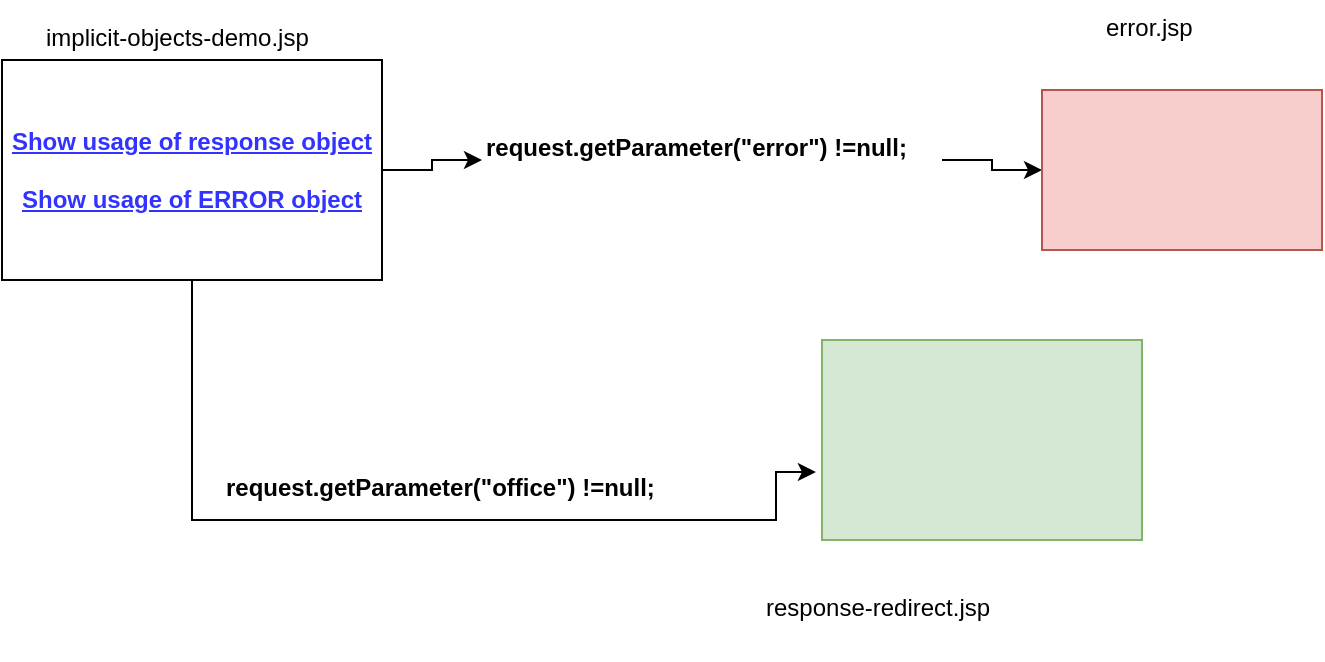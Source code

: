 <mxfile version="21.1.1" type="device" pages="8">
  <diagram id="S1IXYuOUgoIfzHwrSMmN" name="JSP_Implicit_Objects">
    <mxGraphModel dx="848" dy="414" grid="1" gridSize="10" guides="1" tooltips="1" connect="1" arrows="1" fold="1" page="1" pageScale="1" pageWidth="850" pageHeight="1100" math="0" shadow="0">
      <root>
        <mxCell id="0" />
        <mxCell id="1" parent="0" />
        <mxCell id="8bW8XK9etxhAh8Mgaurj-1" value="" style="edgeStyle=orthogonalEdgeStyle;rounded=0;orthogonalLoop=1;jettySize=auto;html=1;" parent="1" source="8bW8XK9etxhAh8Mgaurj-12" target="8bW8XK9etxhAh8Mgaurj-3" edge="1">
          <mxGeometry relative="1" as="geometry" />
        </mxCell>
        <mxCell id="8bW8XK9etxhAh8Mgaurj-2" value="&lt;div&gt;&lt;b&gt;&lt;font color=&quot;#3333ff&quot;&gt;&lt;u&gt;Show usage of response object&lt;/u&gt;&lt;/font&gt;&lt;br&gt;&lt;/b&gt;&lt;/div&gt;&lt;div&gt;&lt;b&gt;&lt;br&gt;&lt;/b&gt;&lt;/div&gt;&lt;div&gt;&lt;b&gt;&lt;font color=&quot;#3333ff&quot;&gt;&lt;u&gt;Show usage of ERROR object&lt;/u&gt;&lt;/font&gt;&lt;/b&gt;&lt;/div&gt;" style="rounded=0;whiteSpace=wrap;html=1;" parent="1" vertex="1">
          <mxGeometry x="70" y="120" width="190" height="110" as="geometry" />
        </mxCell>
        <mxCell id="8bW8XK9etxhAh8Mgaurj-3" value="" style="rounded=0;whiteSpace=wrap;html=1;fillColor=#f8cecc;strokeColor=#b85450;" parent="1" vertex="1">
          <mxGeometry x="590" y="135" width="140" height="80" as="geometry" />
        </mxCell>
        <UserObject label="error.jsp" link="login.jsp" id="8bW8XK9etxhAh8Mgaurj-4">
          <mxCell style="text;whiteSpace=wrap;html=1;" parent="1" vertex="1">
            <mxGeometry x="620" y="90" width="80" height="40" as="geometry" />
          </mxCell>
        </UserObject>
        <UserObject label="implicit-objects-demo.jsp" link="index.jsp" id="8bW8XK9etxhAh8Mgaurj-5">
          <mxCell style="text;whiteSpace=wrap;html=1;" parent="1" vertex="1">
            <mxGeometry x="90" y="95" width="180" height="40" as="geometry" />
          </mxCell>
        </UserObject>
        <UserObject label="response-redirect.jsp" link="response-redirect.jsp" id="8bW8XK9etxhAh8Mgaurj-7">
          <mxCell style="text;whiteSpace=wrap;html=1;" parent="1" vertex="1">
            <mxGeometry x="450" y="380" width="150" height="40" as="geometry" />
          </mxCell>
        </UserObject>
        <mxCell id="8bW8XK9etxhAh8Mgaurj-8" value="" style="rounded=0;whiteSpace=wrap;html=1;fillColor=#d5e8d4;strokeColor=#82b366;" parent="1" vertex="1">
          <mxGeometry x="480" y="260" width="160" height="100" as="geometry" />
        </mxCell>
        <mxCell id="8bW8XK9etxhAh8Mgaurj-10" value="" style="edgeStyle=orthogonalEdgeStyle;rounded=0;orthogonalLoop=1;jettySize=auto;html=1;entryX=-0.019;entryY=0.66;entryDx=0;entryDy=0;entryPerimeter=0;" parent="1" source="8bW8XK9etxhAh8Mgaurj-2" target="8bW8XK9etxhAh8Mgaurj-8" edge="1">
          <mxGeometry relative="1" as="geometry">
            <mxPoint x="171.2" y="368" as="targetPoint" />
            <mxPoint x="165" y="230" as="sourcePoint" />
            <Array as="points">
              <mxPoint x="165" y="350" />
              <mxPoint x="457" y="350" />
            </Array>
          </mxGeometry>
        </mxCell>
        <mxCell id="8bW8XK9etxhAh8Mgaurj-11" value="request.getParameter(&quot;office&quot;) !=null;" style="text;whiteSpace=wrap;html=1;fontStyle=1" parent="1" vertex="1">
          <mxGeometry x="180" y="320" width="230" height="40" as="geometry" />
        </mxCell>
        <mxCell id="8bW8XK9etxhAh8Mgaurj-13" value="" style="edgeStyle=orthogonalEdgeStyle;rounded=0;orthogonalLoop=1;jettySize=auto;html=1;" parent="1" source="8bW8XK9etxhAh8Mgaurj-2" target="8bW8XK9etxhAh8Mgaurj-12" edge="1">
          <mxGeometry relative="1" as="geometry">
            <mxPoint x="260" y="175" as="sourcePoint" />
            <mxPoint x="590" y="175" as="targetPoint" />
          </mxGeometry>
        </mxCell>
        <mxCell id="8bW8XK9etxhAh8Mgaurj-12" value="request.getParameter(&quot;error&quot;) !=null;" style="text;whiteSpace=wrap;html=1;fontStyle=1" parent="1" vertex="1">
          <mxGeometry x="310" y="150" width="230" height="40" as="geometry" />
        </mxCell>
      </root>
    </mxGraphModel>
  </diagram>
  <diagram name="3 JSP_Directives" id="0Cvwu1ot6GPK-hMiylME">
    <mxGraphModel dx="703" dy="343" grid="1" gridSize="10" guides="1" tooltips="1" connect="1" arrows="1" fold="1" page="1" pageScale="1" pageWidth="850" pageHeight="1100" math="0" shadow="0">
      <root>
        <mxCell id="kLA6ZZa198viaZ5h3mp8-0" />
        <mxCell id="kLA6ZZa198viaZ5h3mp8-1" parent="kLA6ZZa198viaZ5h3mp8-0" />
        <mxCell id="kLA6ZZa198viaZ5h3mp8-2" value="" style="edgeStyle=orthogonalEdgeStyle;rounded=0;orthogonalLoop=1;jettySize=auto;html=1;" parent="kLA6ZZa198viaZ5h3mp8-1" edge="1">
          <mxGeometry relative="1" as="geometry">
            <mxPoint x="540" y="170" as="sourcePoint" />
          </mxGeometry>
        </mxCell>
        <mxCell id="kLA6ZZa198viaZ5h3mp8-3" value="&lt;div&gt;&lt;b&gt;This is content from the main file .&lt;/b&gt;&lt;/div&gt;&lt;div&gt;&lt;b&gt;&lt;br&gt;&lt;/b&gt;&lt;/div&gt;&lt;div&gt;&lt;b&gt;&lt;br&gt;&lt;/b&gt;&lt;/div&gt;&lt;div&gt;&lt;b&gt;&lt;br&gt;&lt;/b&gt;&lt;/div&gt;&lt;div&gt;&lt;b&gt;&lt;br&gt;&lt;/b&gt;&lt;/div&gt;&lt;div&gt;&lt;b&gt;&lt;br&gt;&lt;/b&gt;&lt;/div&gt;&lt;div&gt;&lt;b&gt;&lt;br&gt;&lt;/b&gt;&lt;/div&gt;&lt;div&gt;&lt;b&gt;Currency = 500&lt;/b&gt;&lt;/div&gt;&lt;div&gt;&lt;b&gt;&lt;br&gt;&lt;/b&gt;&lt;/div&gt;&lt;div&gt;&lt;b&gt;&amp;nbsp;Current date and time is ABC&lt;br&gt;&lt;/b&gt;&lt;/div&gt;" style="rounded=0;whiteSpace=wrap;html=1;fillColor=#dae8fc;strokeColor=#6c8ebf;" parent="kLA6ZZa198viaZ5h3mp8-1" vertex="1">
          <mxGeometry x="70" y="120" width="420" height="280" as="geometry" />
        </mxCell>
        <UserObject label="index.jsp" link="index.jsp" id="kLA6ZZa198viaZ5h3mp8-6">
          <mxCell style="text;whiteSpace=wrap;html=1;fontStyle=1;fillColor=#f5f5f5;fontColor=#333333;strokeColor=#666666;" parent="kLA6ZZa198viaZ5h3mp8-1" vertex="1">
            <mxGeometry x="240" y="70" width="80" height="40" as="geometry" />
          </mxCell>
        </UserObject>
        <mxCell id="zTZ8oBM1fa2h-Xuzs_rB-0" value="This is content from included file ." style="rounded=0;whiteSpace=wrap;html=1;fillColor=#fff2cc;strokeColor=#d6b656;fontStyle=1" parent="kLA6ZZa198viaZ5h3mp8-1" vertex="1">
          <mxGeometry x="120" y="220" width="320" height="50" as="geometry" />
        </mxCell>
        <mxCell id="zTZ8oBM1fa2h-Xuzs_rB-1" value="" style="curved=1;endArrow=classic;html=1;rounded=0;exitX=1;exitY=0.5;exitDx=0;exitDy=0;" parent="kLA6ZZa198viaZ5h3mp8-1" source="zTZ8oBM1fa2h-Xuzs_rB-0" edge="1">
          <mxGeometry width="50" height="50" relative="1" as="geometry">
            <mxPoint x="400" y="370" as="sourcePoint" />
            <mxPoint x="640" y="230" as="targetPoint" />
            <Array as="points">
              <mxPoint x="620" y="160" />
              <mxPoint x="400" y="320" />
            </Array>
          </mxGeometry>
        </mxCell>
        <UserObject label="included.jsp" link="included.jsp" id="zTZ8oBM1fa2h-Xuzs_rB-2">
          <mxCell style="text;whiteSpace=wrap;html=1;fillColor=#f5f5f5;strokeColor=#666666;fontColor=#333333;fontStyle=1;" parent="kLA6ZZa198viaZ5h3mp8-1" vertex="1">
            <mxGeometry x="600" y="180" width="100" height="40" as="geometry" />
          </mxCell>
        </UserObject>
      </root>
    </mxGraphModel>
  </diagram>
  <diagram name="4 JSP_Action_Tags" id="fjVRzLEaly_mKxchR8GY">
    <mxGraphModel dx="1306" dy="666" grid="1" gridSize="10" guides="1" tooltips="1" connect="1" arrows="1" fold="1" page="1" pageScale="1" pageWidth="850" pageHeight="1100" math="0" shadow="0">
      <root>
        <mxCell id="wwOu1WOydD4P1VVaqTv5-0" />
        <mxCell id="wwOu1WOydD4P1VVaqTv5-1" parent="wwOu1WOydD4P1VVaqTv5-0" />
        <mxCell id="wwOu1WOydD4P1VVaqTv5-2" value="" style="edgeStyle=orthogonalEdgeStyle;rounded=0;orthogonalLoop=1;jettySize=auto;html=1;" edge="1" parent="wwOu1WOydD4P1VVaqTv5-1">
          <mxGeometry relative="1" as="geometry">
            <mxPoint x="540" y="170" as="sourcePoint" />
          </mxGeometry>
        </mxCell>
        <mxCell id="wwOu1WOydD4P1VVaqTv5-3" value="&lt;div&gt;&lt;h3&gt;&lt;font color=&quot;#3333ff&quot;&gt;&lt;b&gt;&lt;u&gt;Access bean properties from another page&lt;/u&gt;&lt;/b&gt;&lt;/font&gt;&lt;/h3&gt;&lt;/div&gt;&lt;div&gt;&lt;b&gt;&lt;br&gt;&lt;/b&gt;&lt;/div&gt;&lt;div&gt;&lt;b&gt;&lt;br&gt;&lt;/b&gt;&lt;/div&gt;&lt;div&gt;&lt;b&gt;&lt;br&gt;&lt;/b&gt;&lt;/div&gt;&lt;div&gt;&lt;b&gt;&lt;br&gt;&lt;/b&gt;&lt;/div&gt;&lt;div&gt;&lt;b&gt;&lt;br&gt;&lt;/b&gt;&lt;/div&gt;&lt;div&gt;&lt;b&gt;&lt;br&gt;&lt;/b&gt;&lt;/div&gt;&lt;div&gt;&lt;h3&gt;&lt;u&gt;&lt;b&gt;&lt;font color=&quot;#3333ff&quot;&gt;Use Forward action to go to Google&lt;/font&gt;&lt;/b&gt;&lt;/u&gt;&lt;/h3&gt;&lt;/div&gt;&lt;div&gt;&lt;b&gt;&lt;br&gt;&lt;/b&gt;&lt;/div&gt;&lt;div&gt;&lt;b&gt;&lt;br&gt;&lt;/b&gt;&lt;/div&gt;" style="rounded=0;whiteSpace=wrap;html=1;fillColor=#dae8fc;strokeColor=#6c8ebf;" vertex="1" parent="wwOu1WOydD4P1VVaqTv5-1">
          <mxGeometry x="70" y="120" width="300" height="280" as="geometry" />
        </mxCell>
        <UserObject label="index.jsp" link="index.jsp" id="wwOu1WOydD4P1VVaqTv5-4">
          <mxCell style="text;whiteSpace=wrap;html=1;fontStyle=1;fillColor=#f5f5f5;fontColor=#333333;strokeColor=#666666;" vertex="1" parent="wwOu1WOydD4P1VVaqTv5-1">
            <mxGeometry x="180" y="80" width="80" height="40" as="geometry" />
          </mxCell>
        </UserObject>
        <mxCell id="wwOu1WOydD4P1VVaqTv5-5" value="This page came from forward.jsp by using jsp:forward action tag" style="rounded=0;whiteSpace=wrap;html=1;fillColor=#fff2cc;strokeColor=#d6b656;fontStyle=1" vertex="1" parent="wwOu1WOydD4P1VVaqTv5-1">
          <mxGeometry x="640" y="420" width="220" height="100" as="geometry" />
        </mxCell>
        <UserObject label="&amp;nbsp;forwarded.jsp" link="included.jsp" id="wwOu1WOydD4P1VVaqTv5-7">
          <mxCell style="text;whiteSpace=wrap;html=1;fillColor=#f5f5f5;strokeColor=#666666;fontColor=#333333;fontStyle=1;" vertex="1" parent="wwOu1WOydD4P1VVaqTv5-1">
            <mxGeometry x="700" y="370" width="100" height="40" as="geometry" />
          </mxCell>
        </UserObject>
        <mxCell id="86boNU4BFV4onUr58Cy6-1" style="edgeStyle=orthogonalEdgeStyle;rounded=0;orthogonalLoop=1;jettySize=auto;html=1;entryX=0;entryY=0.5;entryDx=0;entryDy=0;" edge="1" parent="wwOu1WOydD4P1VVaqTv5-1" source="86boNU4BFV4onUr58Cy6-0" target="wwOu1WOydD4P1VVaqTv5-5">
          <mxGeometry relative="1" as="geometry" />
        </mxCell>
        <UserObject label="&amp;nbsp;forward.jsp" link="included.jsp" id="86boNU4BFV4onUr58Cy6-0">
          <mxCell style="text;whiteSpace=wrap;html=1;fillColor=#f5f5f5;strokeColor=#666666;fontColor=#333333;fontStyle=1;" vertex="1" parent="wwOu1WOydD4P1VVaqTv5-1">
            <mxGeometry x="450" y="350" width="100" height="40" as="geometry" />
          </mxCell>
        </UserObject>
        <mxCell id="86boNU4BFV4onUr58Cy6-2" value="" style="endArrow=classic;html=1;rounded=0;" edge="1" parent="wwOu1WOydD4P1VVaqTv5-1">
          <mxGeometry width="50" height="50" relative="1" as="geometry">
            <mxPoint x="380" y="330" as="sourcePoint" />
            <mxPoint x="440" y="370" as="targetPoint" />
          </mxGeometry>
        </mxCell>
        <mxCell id="86boNU4BFV4onUr58Cy6-3" value="" style="endArrow=classic;html=1;rounded=0;entryX=0;entryY=0.5;entryDx=0;entryDy=0;" edge="1" parent="wwOu1WOydD4P1VVaqTv5-1" target="86boNU4BFV4onUr58Cy6-5">
          <mxGeometry width="50" height="50" relative="1" as="geometry">
            <mxPoint x="380" y="180" as="sourcePoint" />
            <mxPoint x="460" y="150" as="targetPoint" />
          </mxGeometry>
        </mxCell>
        <UserObject label="&amp;nbsp;showbean.jsp" link="included.jsp" id="86boNU4BFV4onUr58Cy6-4">
          <mxCell style="text;whiteSpace=wrap;html=1;fillColor=#f5f5f5;strokeColor=#666666;fontColor=#333333;fontStyle=1;" vertex="1" parent="wwOu1WOydD4P1VVaqTv5-1">
            <mxGeometry x="580" y="85" width="100" height="30" as="geometry" />
          </mxCell>
        </UserObject>
        <mxCell id="86boNU4BFV4onUr58Cy6-5" value="&lt;div&gt;PRODUCT ID&lt;/div&gt;&lt;div&gt;PRODUCT NAME&lt;/div&gt;&lt;div&gt;PRODUCT PRICE&lt;br&gt;&lt;/div&gt;" style="rounded=0;whiteSpace=wrap;html=1;fillColor=#d5e8d4;strokeColor=#82b366;fontStyle=1" vertex="1" parent="wwOu1WOydD4P1VVaqTv5-1">
          <mxGeometry x="520" y="120" width="220" height="100" as="geometry" />
        </mxCell>
      </root>
    </mxGraphModel>
  </diagram>
  <diagram name="SESSION DEMO" id="uDzLv1yrg304Sib4ugnX">
    <mxGraphModel dx="1306" dy="666" grid="1" gridSize="10" guides="1" tooltips="1" connect="1" arrows="1" fold="1" page="1" pageScale="1" pageWidth="850" pageHeight="1100" math="0" shadow="0">
      <root>
        <mxCell id="0" />
        <mxCell id="1" parent="0" />
        <mxCell id="Iw6_gRQOuuMMKlFoTohi-3" value="" style="edgeStyle=orthogonalEdgeStyle;rounded=0;orthogonalLoop=1;jettySize=auto;html=1;" edge="1" parent="1" source="Iw6_gRQOuuMMKlFoTohi-1" target="Iw6_gRQOuuMMKlFoTohi-2">
          <mxGeometry relative="1" as="geometry" />
        </mxCell>
        <mxCell id="Iw6_gRQOuuMMKlFoTohi-1" value="" style="rounded=0;whiteSpace=wrap;html=1;" vertex="1" parent="1">
          <mxGeometry x="70" y="120" width="140" height="90" as="geometry" />
        </mxCell>
        <mxCell id="Iw6_gRQOuuMMKlFoTohi-6" value="" style="edgeStyle=orthogonalEdgeStyle;rounded=0;orthogonalLoop=1;jettySize=auto;html=1;" edge="1" parent="1" source="Iw6_gRQOuuMMKlFoTohi-2" target="Iw6_gRQOuuMMKlFoTohi-5">
          <mxGeometry relative="1" as="geometry" />
        </mxCell>
        <mxCell id="Iw6_gRQOuuMMKlFoTohi-2" value="" style="rounded=0;whiteSpace=wrap;html=1;" vertex="1" parent="1">
          <mxGeometry x="290" y="120" width="140" height="80" as="geometry" />
        </mxCell>
        <UserObject label="login.jsp" link="login.jsp" id="Iw6_gRQOuuMMKlFoTohi-4">
          <mxCell style="text;whiteSpace=wrap;html=1;" vertex="1" parent="1">
            <mxGeometry x="330" y="200" width="80" height="40" as="geometry" />
          </mxCell>
        </UserObject>
        <mxCell id="Iw6_gRQOuuMMKlFoTohi-8" value="" style="edgeStyle=orthogonalEdgeStyle;rounded=0;orthogonalLoop=1;jettySize=auto;html=1;" edge="1" parent="1" source="Iw6_gRQOuuMMKlFoTohi-5" target="Iw6_gRQOuuMMKlFoTohi-7">
          <mxGeometry relative="1" as="geometry" />
        </mxCell>
        <mxCell id="Iw6_gRQOuuMMKlFoTohi-5" value="&lt;div&gt;Hello &amp;lt;name&amp;gt;&lt;/div&gt;&lt;div&gt;&lt;br&gt;&lt;/div&gt;&lt;div&gt;&lt;font color=&quot;#3333ff&quot;&gt;&lt;b&gt;LOGOUT&lt;/b&gt;&lt;/font&gt;&lt;br&gt;&lt;/div&gt;" style="rounded=0;whiteSpace=wrap;html=1;" vertex="1" parent="1">
          <mxGeometry x="510" y="120" width="140" height="80" as="geometry" />
        </mxCell>
        <mxCell id="Iw6_gRQOuuMMKlFoTohi-9" style="edgeStyle=orthogonalEdgeStyle;rounded=0;orthogonalLoop=1;jettySize=auto;html=1;dashed=1;dashPattern=12 12;" edge="1" parent="1" source="Iw6_gRQOuuMMKlFoTohi-7">
          <mxGeometry relative="1" as="geometry">
            <mxPoint x="130" y="210" as="targetPoint" />
          </mxGeometry>
        </mxCell>
        <mxCell id="Iw6_gRQOuuMMKlFoTohi-7" value="&lt;div&gt;You have logged out!&lt;br&gt;&lt;/div&gt;&lt;div&gt;&lt;br&gt;&lt;/div&gt;&lt;div&gt;&lt;font color=&quot;#3333ff&quot;&gt;&lt;b&gt;LOGIN AGAIN&lt;/b&gt;&lt;/font&gt;&lt;br&gt;&lt;/div&gt;" style="rounded=0;whiteSpace=wrap;html=1;" vertex="1" parent="1">
          <mxGeometry x="510" y="280" width="140" height="80" as="geometry" />
        </mxCell>
        <UserObject label="dashboard.jsp" link="dashboard.jsp" id="Iw6_gRQOuuMMKlFoTohi-10">
          <mxCell style="text;whiteSpace=wrap;html=1;" vertex="1" parent="1">
            <mxGeometry x="530" y="90" width="110" height="40" as="geometry" />
          </mxCell>
        </UserObject>
        <UserObject label="index.jsp" link="index.jsp" id="Iw6_gRQOuuMMKlFoTohi-12">
          <mxCell style="text;whiteSpace=wrap;html=1;" vertex="1" parent="1">
            <mxGeometry x="110" y="80" width="80" height="40" as="geometry" />
          </mxCell>
        </UserObject>
        <mxCell id="Iw6_gRQOuuMMKlFoTohi-13" value="" style="rounded=0;whiteSpace=wrap;html=1;fillColor=#f5f5f5;fontColor=#333333;strokeColor=#666666;" vertex="1" parent="1">
          <mxGeometry x="110" y="130" width="60" height="20" as="geometry" />
        </mxCell>
        <mxCell id="Iw6_gRQOuuMMKlFoTohi-14" value="" style="rounded=0;whiteSpace=wrap;html=1;fillColor=#f5f5f5;fontColor=#333333;strokeColor=#666666;" vertex="1" parent="1">
          <mxGeometry x="110" y="156" width="60" height="20" as="geometry" />
        </mxCell>
        <mxCell id="Iw6_gRQOuuMMKlFoTohi-15" value="SUBMIT" style="rounded=1;whiteSpace=wrap;html=1;fillColor=#dae8fc;strokeColor=#6c8ebf;" vertex="1" parent="1">
          <mxGeometry x="109" y="180" width="60" height="20" as="geometry" />
        </mxCell>
        <mxCell id="Iw6_gRQOuuMMKlFoTohi-16" value="PROCESS THE LOGIN SUBMISSION" style="text;whiteSpace=wrap;html=1;" vertex="1" parent="1">
          <mxGeometry x="260" y="220" width="240" height="40" as="geometry" />
        </mxCell>
        <mxCell id="Iw6_gRQOuuMMKlFoTohi-17" value="" style="verticalLabelPosition=bottom;sketch=0;aspect=fixed;html=1;verticalAlign=top;strokeColor=none;align=center;outlineConnect=0;shape=mxgraph.citrix.process;" vertex="1" parent="1">
          <mxGeometry x="330" y="125" width="58.71" height="70" as="geometry" />
        </mxCell>
      </root>
    </mxGraphModel>
  </diagram>
  <diagram id="PdapNcqRGAYsfi2Hv9xJ" name="JSP Intro">
    <mxGraphModel dx="990" dy="601" grid="1" gridSize="10" guides="1" tooltips="1" connect="1" arrows="1" fold="1" page="1" pageScale="1" pageWidth="850" pageHeight="1100" math="0" shadow="0">
      <root>
        <mxCell id="0" />
        <mxCell id="1" parent="0" />
        <mxCell id="IIeq49-jNllMmwEU2iH2-1" value="Actor" style="shape=umlActor;verticalLabelPosition=bottom;verticalAlign=top;html=1;outlineConnect=0;" vertex="1" parent="1">
          <mxGeometry x="130" y="240" width="30" height="60" as="geometry" />
        </mxCell>
        <mxCell id="IIeq49-jNllMmwEU2iH2-3" style="edgeStyle=orthogonalEdgeStyle;rounded=0;orthogonalLoop=1;jettySize=auto;html=1;" edge="1" parent="1" source="IIeq49-jNllMmwEU2iH2-2" target="IIeq49-jNllMmwEU2iH2-4">
          <mxGeometry relative="1" as="geometry">
            <mxPoint x="490" y="150" as="targetPoint" />
          </mxGeometry>
        </mxCell>
        <mxCell id="IIeq49-jNllMmwEU2iH2-2" value="&lt;font style=&quot;font-size: 24px;&quot;&gt;BROWSER&lt;/font&gt;" style="shape=process;whiteSpace=wrap;html=1;backgroundOutline=1;" vertex="1" parent="1">
          <mxGeometry x="80" y="120" width="120" height="60" as="geometry" />
        </mxCell>
        <mxCell id="IIeq49-jNllMmwEU2iH2-4" value="" style="rounded=0;whiteSpace=wrap;html=1;" vertex="1" parent="1">
          <mxGeometry x="480" y="120" width="310" height="270" as="geometry" />
        </mxCell>
        <mxCell id="IIeq49-jNllMmwEU2iH2-5" value="&lt;font style=&quot;font-size: 24px;&quot;&gt;WEB SERVER / SERVLET CONTAINER&lt;br&gt;&lt;/font&gt;" style="text;html=1;align=center;verticalAlign=middle;resizable=0;points=[];autosize=1;strokeColor=none;fillColor=none;" vertex="1" parent="1">
          <mxGeometry x="430" y="60" width="460" height="40" as="geometry" />
        </mxCell>
        <mxCell id="IIeq49-jNllMmwEU2iH2-6" value="&lt;font style=&quot;font-size: 24px;&quot;&gt;SERVLET&lt;/font&gt;" style="ellipse;whiteSpace=wrap;html=1;" vertex="1" parent="1">
          <mxGeometry x="530" y="170" width="120" height="80" as="geometry" />
        </mxCell>
        <mxCell id="IIeq49-jNllMmwEU2iH2-7" value="&lt;font style=&quot;font-size: 24px;&quot;&gt;JSP&lt;/font&gt;" style="ellipse;whiteSpace=wrap;html=1;" vertex="1" parent="1">
          <mxGeometry x="320" y="360" width="120" height="80" as="geometry" />
        </mxCell>
        <mxCell id="IIeq49-jNllMmwEU2iH2-8" value="&lt;div&gt;&lt;font style=&quot;font-size: 24px;&quot;&gt;init&lt;/font&gt;&lt;/div&gt;&lt;div&gt;&lt;font style=&quot;font-size: 24px;&quot;&gt;&lt;br&gt;&lt;/font&gt;&lt;/div&gt;&lt;div&gt;&lt;font style=&quot;font-size: 24px;&quot;&gt;&lt;br&gt;&lt;/font&gt;&lt;/div&gt;&lt;div&gt;&lt;font style=&quot;font-size: 24px;&quot;&gt;doGet{&lt;/font&gt;&lt;/div&gt;&lt;div&gt;&lt;font style=&quot;font-size: 24px;&quot;&gt;.....&lt;/font&gt;&lt;/div&gt;&lt;div&gt;&lt;font style=&quot;font-size: 24px;&quot;&gt;&lt;br&gt;&lt;/font&gt;&lt;/div&gt;&lt;div&gt;&lt;font style=&quot;font-size: 24px;&quot;&gt;out.println(.&quot;&amp;lt;table border=1&amp;gt;&quot;)&lt;br&gt;&lt;/font&gt;&lt;/div&gt;&lt;div&gt;&lt;font style=&quot;font-size: 24px;&quot;&gt;&lt;br&gt;&lt;/font&gt;&lt;/div&gt;&lt;div&gt;&lt;font style=&quot;font-size: 24px;&quot;&gt;}&lt;br&gt;&lt;/font&gt;&lt;/div&gt;" style="rounded=0;whiteSpace=wrap;html=1;" vertex="1" parent="1">
          <mxGeometry x="300" y="600" width="380" height="330" as="geometry" />
        </mxCell>
      </root>
    </mxGraphModel>
  </diagram>
  <diagram id="b-FQKLryo2OKrCcfPA8W" name="Page-6">
    <mxGraphModel dx="990" dy="601" grid="1" gridSize="10" guides="1" tooltips="1" connect="1" arrows="1" fold="1" page="1" pageScale="1" pageWidth="850" pageHeight="1100" math="0" shadow="0">
      <root>
        <mxCell id="0" />
        <mxCell id="1" parent="0" />
        <mxCell id="_VddH3hnGHpKSiAjQhbd-1" value="&lt;div&gt;&lt;b&gt;&lt;font style=&quot;font-size: 24px;&quot; color=&quot;#ff0000&quot;&gt;PRODUCT LIST&lt;/font&gt;&lt;/b&gt;&lt;/div&gt;&lt;div&gt;&lt;font style=&quot;font-size: 24px;&quot;&gt;&lt;br&gt;&lt;/font&gt;&lt;/div&gt;&lt;div&gt;&lt;font style=&quot;font-size: 24px;&quot;&gt;&lt;br&gt;&lt;/font&gt;&lt;/div&gt;&lt;div&gt;&lt;font style=&quot;font-size: 24px;&quot;&gt;&lt;br&gt;&lt;/font&gt;&lt;/div&gt;&lt;div&gt;&lt;font style=&quot;font-size: 24px;&quot;&gt;&lt;br&gt;&lt;/font&gt;&lt;/div&gt;" style="rounded=0;whiteSpace=wrap;html=1;" vertex="1" parent="1">
          <mxGeometry x="320" y="70" width="350" height="350" as="geometry" />
        </mxCell>
        <mxCell id="_VddH3hnGHpKSiAjQhbd-2" value="Table" style="shape=table;startSize=30;container=1;collapsible=0;childLayout=tableLayout;strokeColor=default;fontSize=16;" vertex="1" parent="1">
          <mxGeometry x="405" y="250" width="180" height="150" as="geometry" />
        </mxCell>
        <mxCell id="_VddH3hnGHpKSiAjQhbd-3" value="" style="shape=tableRow;horizontal=0;startSize=0;swimlaneHead=0;swimlaneBody=0;strokeColor=inherit;top=0;left=0;bottom=0;right=0;collapsible=0;dropTarget=0;fillColor=none;points=[[0,0.5],[1,0.5]];portConstraint=eastwest;fontSize=16;" vertex="1" parent="_VddH3hnGHpKSiAjQhbd-2">
          <mxGeometry y="30" width="180" height="40" as="geometry" />
        </mxCell>
        <mxCell id="_VddH3hnGHpKSiAjQhbd-4" value="&lt;font color=&quot;#b266ff&quot;&gt;LAPTOP DELL&lt;br&gt;&lt;/font&gt;" style="shape=partialRectangle;html=1;whiteSpace=wrap;connectable=0;strokeColor=inherit;overflow=hidden;fillColor=none;top=0;left=0;bottom=0;right=0;pointerEvents=1;fontSize=16;" vertex="1" parent="_VddH3hnGHpKSiAjQhbd-3">
          <mxGeometry width="60" height="40" as="geometry">
            <mxRectangle width="60" height="40" as="alternateBounds" />
          </mxGeometry>
        </mxCell>
        <mxCell id="_VddH3hnGHpKSiAjQhbd-5" value="" style="shape=partialRectangle;html=1;whiteSpace=wrap;connectable=0;strokeColor=inherit;overflow=hidden;fillColor=none;top=0;left=0;bottom=0;right=0;pointerEvents=1;fontSize=16;" vertex="1" parent="_VddH3hnGHpKSiAjQhbd-3">
          <mxGeometry x="60" width="60" height="40" as="geometry">
            <mxRectangle width="60" height="40" as="alternateBounds" />
          </mxGeometry>
        </mxCell>
        <mxCell id="_VddH3hnGHpKSiAjQhbd-6" value="" style="shape=partialRectangle;html=1;whiteSpace=wrap;connectable=0;strokeColor=inherit;overflow=hidden;fillColor=none;top=0;left=0;bottom=0;right=0;pointerEvents=1;fontSize=16;" vertex="1" parent="_VddH3hnGHpKSiAjQhbd-3">
          <mxGeometry x="120" width="60" height="40" as="geometry">
            <mxRectangle width="60" height="40" as="alternateBounds" />
          </mxGeometry>
        </mxCell>
        <mxCell id="_VddH3hnGHpKSiAjQhbd-7" value="" style="shape=tableRow;horizontal=0;startSize=0;swimlaneHead=0;swimlaneBody=0;strokeColor=inherit;top=0;left=0;bottom=0;right=0;collapsible=0;dropTarget=0;fillColor=none;points=[[0,0.5],[1,0.5]];portConstraint=eastwest;fontSize=16;" vertex="1" parent="_VddH3hnGHpKSiAjQhbd-2">
          <mxGeometry y="70" width="180" height="40" as="geometry" />
        </mxCell>
        <mxCell id="_VddH3hnGHpKSiAjQhbd-8" value="HP LAPTOP" style="shape=partialRectangle;html=1;whiteSpace=wrap;connectable=0;strokeColor=inherit;overflow=hidden;fillColor=none;top=0;left=0;bottom=0;right=0;pointerEvents=1;fontSize=16;" vertex="1" parent="_VddH3hnGHpKSiAjQhbd-7">
          <mxGeometry width="60" height="40" as="geometry">
            <mxRectangle width="60" height="40" as="alternateBounds" />
          </mxGeometry>
        </mxCell>
        <mxCell id="_VddH3hnGHpKSiAjQhbd-9" value="" style="shape=partialRectangle;html=1;whiteSpace=wrap;connectable=0;strokeColor=inherit;overflow=hidden;fillColor=none;top=0;left=0;bottom=0;right=0;pointerEvents=1;fontSize=16;" vertex="1" parent="_VddH3hnGHpKSiAjQhbd-7">
          <mxGeometry x="60" width="60" height="40" as="geometry">
            <mxRectangle width="60" height="40" as="alternateBounds" />
          </mxGeometry>
        </mxCell>
        <mxCell id="_VddH3hnGHpKSiAjQhbd-10" value="" style="shape=partialRectangle;html=1;whiteSpace=wrap;connectable=0;strokeColor=inherit;overflow=hidden;fillColor=none;top=0;left=0;bottom=0;right=0;pointerEvents=1;fontSize=16;" vertex="1" parent="_VddH3hnGHpKSiAjQhbd-7">
          <mxGeometry x="120" width="60" height="40" as="geometry">
            <mxRectangle width="60" height="40" as="alternateBounds" />
          </mxGeometry>
        </mxCell>
        <mxCell id="_VddH3hnGHpKSiAjQhbd-11" value="" style="shape=tableRow;horizontal=0;startSize=0;swimlaneHead=0;swimlaneBody=0;strokeColor=inherit;top=0;left=0;bottom=0;right=0;collapsible=0;dropTarget=0;fillColor=none;points=[[0,0.5],[1,0.5]];portConstraint=eastwest;fontSize=16;" vertex="1" parent="_VddH3hnGHpKSiAjQhbd-2">
          <mxGeometry y="110" width="180" height="40" as="geometry" />
        </mxCell>
        <mxCell id="_VddH3hnGHpKSiAjQhbd-12" value="" style="shape=partialRectangle;html=1;whiteSpace=wrap;connectable=0;strokeColor=inherit;overflow=hidden;fillColor=none;top=0;left=0;bottom=0;right=0;pointerEvents=1;fontSize=16;" vertex="1" parent="_VddH3hnGHpKSiAjQhbd-11">
          <mxGeometry width="60" height="40" as="geometry">
            <mxRectangle width="60" height="40" as="alternateBounds" />
          </mxGeometry>
        </mxCell>
        <mxCell id="_VddH3hnGHpKSiAjQhbd-13" value="" style="shape=partialRectangle;html=1;whiteSpace=wrap;connectable=0;strokeColor=inherit;overflow=hidden;fillColor=none;top=0;left=0;bottom=0;right=0;pointerEvents=1;fontSize=16;" vertex="1" parent="_VddH3hnGHpKSiAjQhbd-11">
          <mxGeometry x="60" width="60" height="40" as="geometry">
            <mxRectangle width="60" height="40" as="alternateBounds" />
          </mxGeometry>
        </mxCell>
        <mxCell id="_VddH3hnGHpKSiAjQhbd-14" value="" style="shape=partialRectangle;html=1;whiteSpace=wrap;connectable=0;strokeColor=inherit;overflow=hidden;fillColor=none;top=0;left=0;bottom=0;right=0;pointerEvents=1;fontSize=16;" vertex="1" parent="_VddH3hnGHpKSiAjQhbd-11">
          <mxGeometry x="120" width="60" height="40" as="geometry">
            <mxRectangle width="60" height="40" as="alternateBounds" />
          </mxGeometry>
        </mxCell>
        <mxCell id="YfAVOO0kSKwLR0aFqmjR-1" value="&lt;font style=&quot;font-size: 24px;&quot;&gt;JAVA SERVER PAGES&lt;br&gt;&lt;/font&gt;" style="text;whiteSpace=wrap;html=1;" vertex="1" parent="1">
          <mxGeometry x="90" y="180" width="160" height="50" as="geometry" />
        </mxCell>
      </root>
    </mxGraphModel>
  </diagram>
  <diagram id="aVSRnDbiYk43qFy_kfm-" name="Page-7">
    <mxGraphModel dx="1533" dy="1514" grid="1" gridSize="10" guides="1" tooltips="1" connect="1" arrows="1" fold="1" page="1" pageScale="1" pageWidth="850" pageHeight="1100" math="0" shadow="0">
      <root>
        <mxCell id="0" />
        <mxCell id="1" parent="0" />
        <mxCell id="yGGk7pkls0CPhyfJ5N6u-1" value="&lt;font style=&quot;font-size: 24px;&quot;&gt;&amp;lt;%! int data=100; %&amp;gt;&lt;/font&gt;" style="text;html=1;align=center;verticalAlign=middle;resizable=0;points=[];autosize=1;strokeColor=none;fillColor=none;" vertex="1" parent="1">
          <mxGeometry x="-15" y="50" width="250" height="40" as="geometry" />
        </mxCell>
        <mxCell id="yGGk7pkls0CPhyfJ5N6u-2" value="&lt;div&gt;&lt;font style=&quot;font-size: 24px;&quot;&gt;Inside Servlet class file &lt;br&gt;&lt;/font&gt;&lt;/div&gt;&lt;div&gt;&lt;font style=&quot;font-size: 24px;&quot;&gt;&lt;br&gt;&lt;/font&gt;&lt;/div&gt;&lt;div&gt;&lt;font style=&quot;font-size: 24px;&quot;&gt;&lt;br&gt;&lt;/font&gt;&lt;/div&gt;&lt;div&gt;&lt;font style=&quot;font-size: 24px;&quot;&gt;&lt;br&gt;&lt;/font&gt;&lt;/div&gt;&lt;div&gt;&lt;b&gt;&lt;font size=&quot;3&quot;&gt;class hello_jsp {&lt;/font&gt;&lt;/b&gt;&lt;/div&gt;&lt;div&gt;&lt;br&gt;&lt;/div&gt;&lt;div&gt;&lt;br&gt;&lt;/div&gt;&lt;div&gt;&lt;br&gt;&lt;/div&gt;&lt;div&gt;&lt;font style=&quot;font-size: 24px;&quot;&gt;int data=100;&lt;/font&gt;&lt;/div&gt;&lt;div&gt;&lt;font style=&quot;font-size: 24px;&quot;&gt;&lt;br&gt;&lt;/font&gt;&lt;/div&gt;&lt;div&gt;&lt;font style=&quot;font-size: 24px;&quot;&gt;service(...){&lt;/font&gt;&lt;/div&gt;&lt;div&gt;&lt;font style=&quot;font-size: 24px;&quot;&gt;&lt;br&gt;&lt;/font&gt;&lt;/div&gt;&lt;font size=&quot;3&quot; color=&quot;#ff9999&quot;&gt;out.prtintn( &lt;font&gt;data &lt;/font&gt;)&lt;/font&gt;&lt;div&gt;&lt;font style=&quot;font-size: 24px;&quot;&gt;}&lt;br&gt;&lt;/font&gt;&lt;/div&gt;&lt;div&gt;&lt;font size=&quot;3&quot;&gt;&lt;br&gt;&lt;/font&gt;&lt;/div&gt;&lt;div&gt;&lt;font size=&quot;3&quot;&gt;&lt;br&gt;&lt;/font&gt;&lt;/div&gt;&lt;div&gt;&lt;font size=&quot;3&quot;&gt;&lt;br&gt;&lt;/font&gt;&lt;/div&gt;&lt;div&gt;&lt;font size=&quot;3&quot;&gt;&lt;br&gt;&lt;/font&gt;&lt;/div&gt;&lt;div&gt;&lt;font size=&quot;3&quot;&gt;&lt;br&gt;&lt;/font&gt;&lt;/div&gt;&lt;div&gt;&lt;font size=&quot;3&quot;&gt;&lt;br&gt;&lt;/font&gt;&lt;/div&gt;&lt;div&gt;&lt;font size=&quot;3&quot;&gt;}&lt;br&gt;&lt;/font&gt;&lt;/div&gt;" style="text;html=1;align=center;verticalAlign=middle;resizable=0;points=[];autosize=1;strokeColor=none;fillColor=none;" vertex="1" parent="1">
          <mxGeometry x="365" y="-75" width="270" height="490" as="geometry" />
        </mxCell>
        <mxCell id="yGGk7pkls0CPhyfJ5N6u-3" value="&lt;font style=&quot;font-size: 24px;&quot;&gt;&amp;lt;%= data %&amp;gt;&lt;/font&gt;" style="text;whiteSpace=wrap;html=1;" vertex="1" parent="1">
          <mxGeometry x="15" y="220" width="220" height="40" as="geometry" />
        </mxCell>
      </root>
    </mxGraphModel>
  </diagram>
  <diagram id="C2MkGNeLqDHpbPoFH3wG" name="Page-8">
    <mxGraphModel dx="990" dy="601" grid="1" gridSize="10" guides="1" tooltips="1" connect="1" arrows="1" fold="1" page="1" pageScale="1" pageWidth="850" pageHeight="1100" math="0" shadow="0">
      <root>
        <mxCell id="0" />
        <mxCell id="1" parent="0" />
        <mxCell id="Y2gNAQpu7cqroDO0FMB2-1" value="&lt;font style=&quot;font-size: 24px;&quot;&gt;&lt;span dir=&quot;ltr&quot; role=&quot;presentation&quot; style=&quot;left: 29.34%; top: 57.78%; font-family: sans-serif; transform: scaleX(0.696);&quot;&gt;session&lt;/span&gt;&lt;/font&gt;" style="text;whiteSpace=wrap;html=1;fillColor=#d5e8d4;strokeColor=#82b366;" vertex="1" parent="1">
          <mxGeometry x="60" y="160" width="110" height="40" as="geometry" />
        </mxCell>
        <mxCell id="Y2gNAQpu7cqroDO0FMB2-2" value="&lt;font style=&quot;font-size: 24px;&quot;&gt;HTTPSession session = request.getSession()&lt;/font&gt;" style="text;html=1;align=center;verticalAlign=middle;resizable=0;points=[];autosize=1;strokeColor=#6c8ebf;fillColor=#dae8fc;" vertex="1" parent="1">
          <mxGeometry x="315" y="160" width="510" height="40" as="geometry" />
        </mxCell>
        <mxCell id="Y2gNAQpu7cqroDO0FMB2-4" value="&lt;font style=&quot;font-size: 24px;&quot;&gt;application&lt;/font&gt;" style="text;whiteSpace=wrap;html=1;fillColor=#d5e8d4;strokeColor=#82b366;" vertex="1" parent="1">
          <mxGeometry x="60" y="280" width="110" height="40" as="geometry" />
        </mxCell>
        <mxCell id="Y2gNAQpu7cqroDO0FMB2-5" value="&lt;font style=&quot;font-size: 24px;&quot;&gt;getServletContext().forward&lt;/font&gt;" style="text;html=1;align=center;verticalAlign=middle;resizable=0;points=[];autosize=1;strokeColor=#6c8ebf;fillColor=#dae8fc;" vertex="1" parent="1">
          <mxGeometry x="405" y="260" width="320" height="40" as="geometry" />
        </mxCell>
      </root>
    </mxGraphModel>
  </diagram>
</mxfile>
